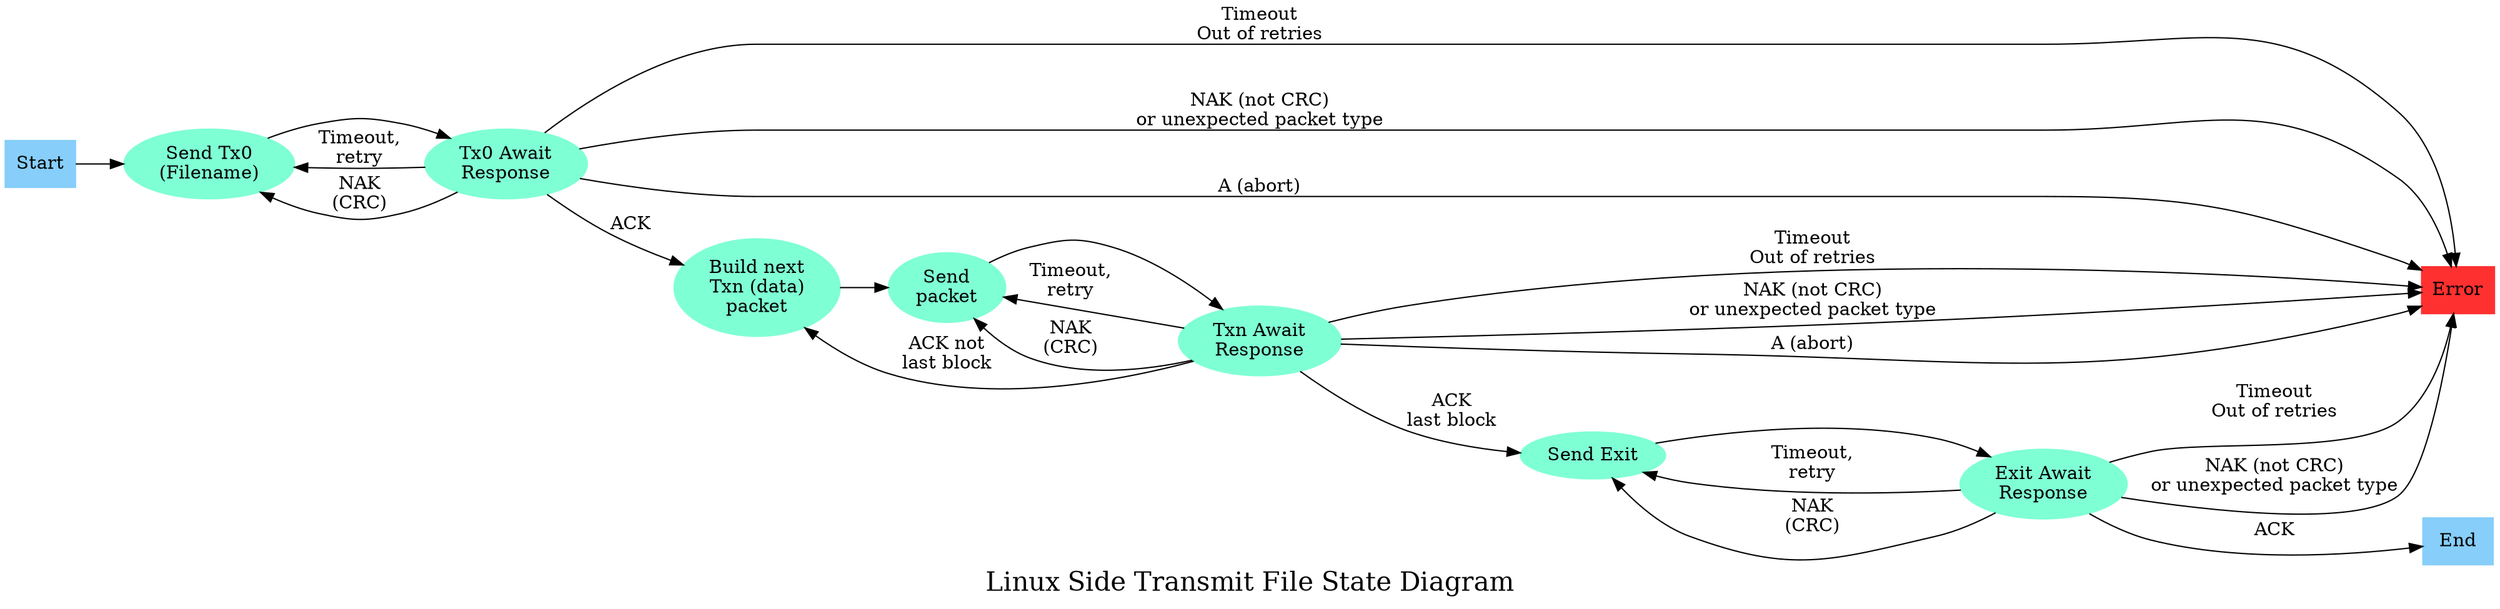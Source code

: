 digraph CPU_Block {
#    node [shape=box]; course; institute; student;
#    node [shape=ellipse]; {node [label="name"] name0; name1; name2;}
#        code; grade; number;
#    node [shape=diamond,style=filled,color=lightgrey]; "C-I"; "S-C"; "S-I";

#    code -- course;
#    course -- "C-I" [label="n"];
#   "AM-AC-2WT1" -- "AM-AF-3330" [label="F1303\n61611937AA00",len=1\n00];

    graph [rankdir=LR]
    edge [color=black];

    node [shape=ellipse color=aquamarine style=filled];

    {
        node [shape=box color=lightskyblue]
        rank=source;
        "Start";
    }

    {
        node [shape=box color=lightskyblue]
        rank=sink;
        "End";
        node [color=firebrick1]
        "Error";
    }


    "Start" -> "Send Tx0\n(Filename)";

    "Send Tx0\n(Filename)" -> "Tx0 Await\nResponse";
    "Tx0 Await\nResponse" -> "Send Tx0\n(Filename)" [label = "Timeout,\nretry"];
    "Tx0 Await\nResponse" -> "Error" [label = "Timeout\nOut of retries"];
    "Tx0 Await\nResponse" -> "Build next\nTxn (data)\npacket" [label = "ACK"]
    "Tx0 Await\nResponse" -> "Send Tx0\n(Filename)" [label = "NAK\n(CRC)"]
    "Tx0 Await\nResponse" -> "Error" [label = "NAK (not CRC)\nor unexpected packet type"]
    "Tx0 Await\nResponse" -> "Error" [label = "A (abort)"]

    "Build next\nTxn (data)\npacket" -> "Send\npacket"
    "Send\npacket" -> "Txn Await\nResponse";

    "Txn Await\nResponse" -> "Send\npacket" [label = "Timeout,\nretry"];
    "Txn Await\nResponse" -> "Error" [label = "Timeout\nOut of retries"];
    "Txn Await\nResponse" -> "Build next\nTxn (data)\npacket" [label = "ACK not\nlast block"]
    "Txn Await\nResponse" -> "Send Exit" [label = "ACK\nlast block"]
    "Txn Await\nResponse" -> "Send\npacket" [label = "NAK\n(CRC)"]
    "Txn Await\nResponse" -> "Error" [label = "NAK (not CRC)\nor unexpected packet type"]
    "Txn Await\nResponse" -> "Error" [label = "A (abort)"]

    "Send Exit" -> "Exit Await\nResponse"
    "Exit Await\nResponse" -> "Send Exit" [label = "Timeout,\nretry"];
    "Exit Await\nResponse" -> "Error" [label = "Timeout\nOut of retries"];
    "Exit Await\nResponse" -> "End" [label = "ACK"]
    "Exit Await\nResponse" -> "Send Exit" [label = "NAK\n(CRC)"]
    "Exit Await\nResponse" -> "Error" [label = "NAK (not CRC)\nor unexpected packet type"]

    label = "Linux Side Transmit File State Diagram";
    fontsize=20;
}

